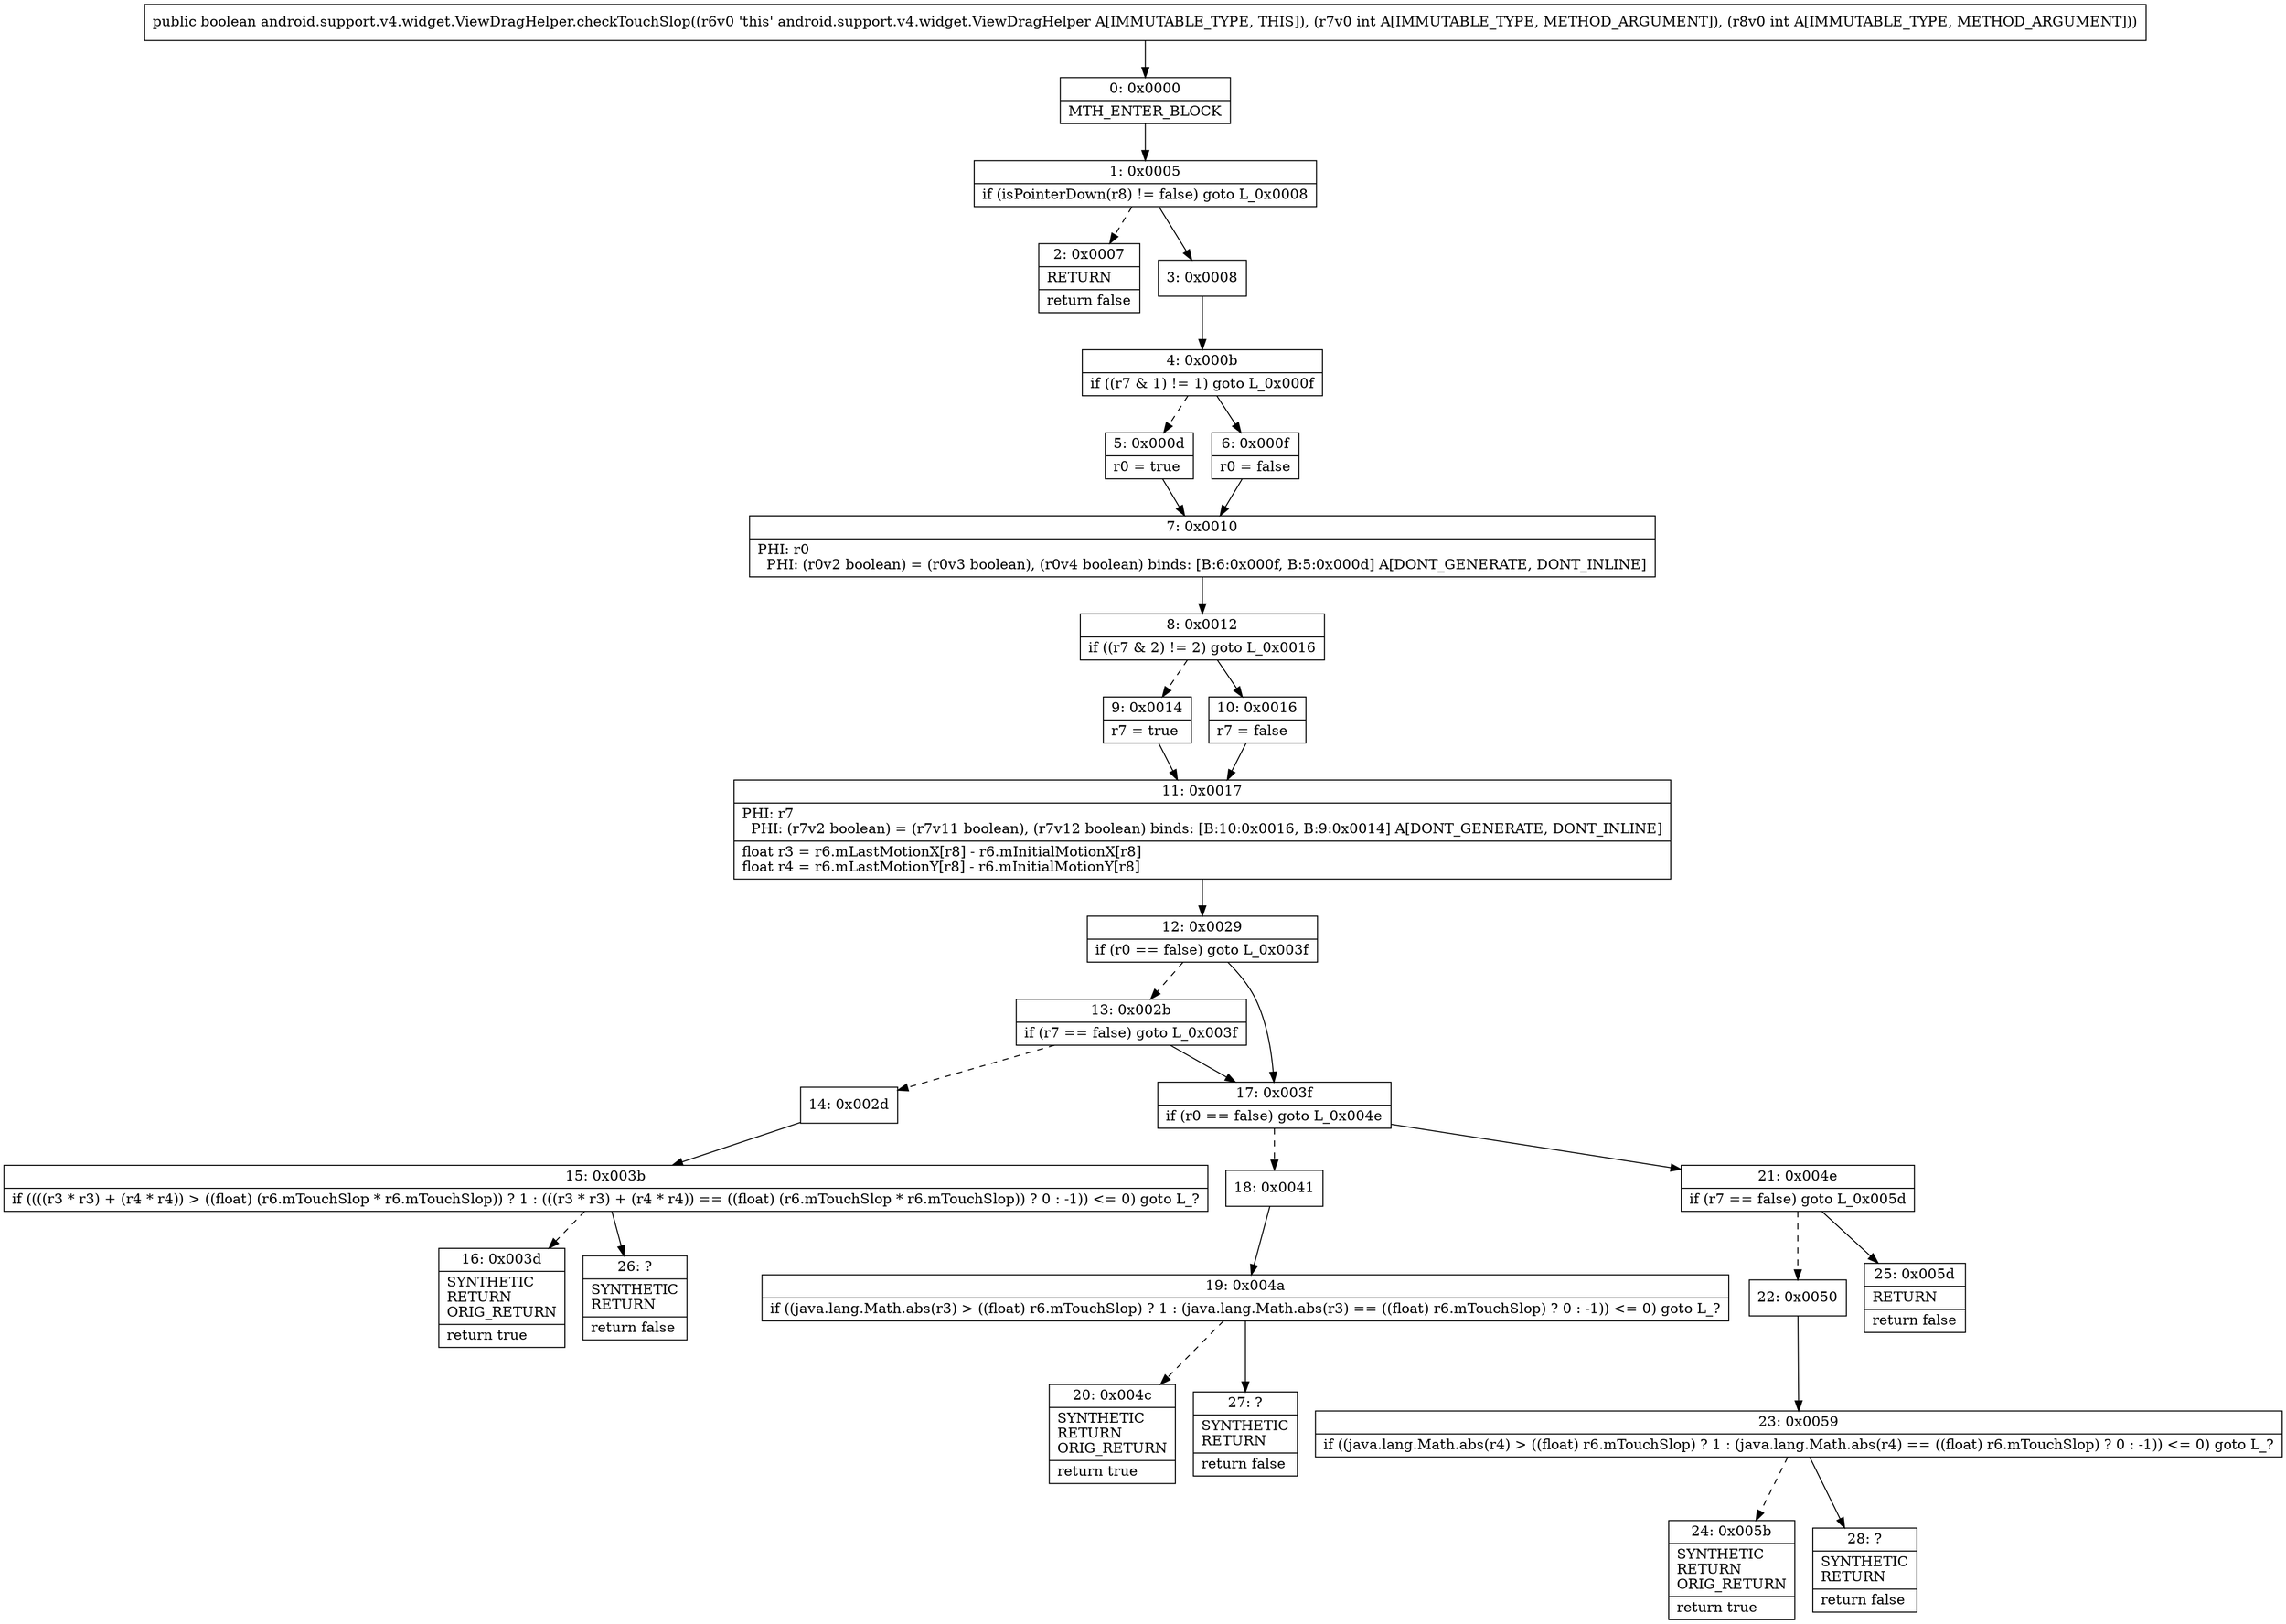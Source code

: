 digraph "CFG forandroid.support.v4.widget.ViewDragHelper.checkTouchSlop(II)Z" {
Node_0 [shape=record,label="{0\:\ 0x0000|MTH_ENTER_BLOCK\l}"];
Node_1 [shape=record,label="{1\:\ 0x0005|if (isPointerDown(r8) != false) goto L_0x0008\l}"];
Node_2 [shape=record,label="{2\:\ 0x0007|RETURN\l|return false\l}"];
Node_3 [shape=record,label="{3\:\ 0x0008}"];
Node_4 [shape=record,label="{4\:\ 0x000b|if ((r7 & 1) != 1) goto L_0x000f\l}"];
Node_5 [shape=record,label="{5\:\ 0x000d|r0 = true\l}"];
Node_6 [shape=record,label="{6\:\ 0x000f|r0 = false\l}"];
Node_7 [shape=record,label="{7\:\ 0x0010|PHI: r0 \l  PHI: (r0v2 boolean) = (r0v3 boolean), (r0v4 boolean) binds: [B:6:0x000f, B:5:0x000d] A[DONT_GENERATE, DONT_INLINE]\l}"];
Node_8 [shape=record,label="{8\:\ 0x0012|if ((r7 & 2) != 2) goto L_0x0016\l}"];
Node_9 [shape=record,label="{9\:\ 0x0014|r7 = true\l}"];
Node_10 [shape=record,label="{10\:\ 0x0016|r7 = false\l}"];
Node_11 [shape=record,label="{11\:\ 0x0017|PHI: r7 \l  PHI: (r7v2 boolean) = (r7v11 boolean), (r7v12 boolean) binds: [B:10:0x0016, B:9:0x0014] A[DONT_GENERATE, DONT_INLINE]\l|float r3 = r6.mLastMotionX[r8] \- r6.mInitialMotionX[r8]\lfloat r4 = r6.mLastMotionY[r8] \- r6.mInitialMotionY[r8]\l}"];
Node_12 [shape=record,label="{12\:\ 0x0029|if (r0 == false) goto L_0x003f\l}"];
Node_13 [shape=record,label="{13\:\ 0x002b|if (r7 == false) goto L_0x003f\l}"];
Node_14 [shape=record,label="{14\:\ 0x002d}"];
Node_15 [shape=record,label="{15\:\ 0x003b|if ((((r3 * r3) + (r4 * r4)) \> ((float) (r6.mTouchSlop * r6.mTouchSlop)) ? 1 : (((r3 * r3) + (r4 * r4)) == ((float) (r6.mTouchSlop * r6.mTouchSlop)) ? 0 : \-1)) \<= 0) goto L_?\l}"];
Node_16 [shape=record,label="{16\:\ 0x003d|SYNTHETIC\lRETURN\lORIG_RETURN\l|return true\l}"];
Node_17 [shape=record,label="{17\:\ 0x003f|if (r0 == false) goto L_0x004e\l}"];
Node_18 [shape=record,label="{18\:\ 0x0041}"];
Node_19 [shape=record,label="{19\:\ 0x004a|if ((java.lang.Math.abs(r3) \> ((float) r6.mTouchSlop) ? 1 : (java.lang.Math.abs(r3) == ((float) r6.mTouchSlop) ? 0 : \-1)) \<= 0) goto L_?\l}"];
Node_20 [shape=record,label="{20\:\ 0x004c|SYNTHETIC\lRETURN\lORIG_RETURN\l|return true\l}"];
Node_21 [shape=record,label="{21\:\ 0x004e|if (r7 == false) goto L_0x005d\l}"];
Node_22 [shape=record,label="{22\:\ 0x0050}"];
Node_23 [shape=record,label="{23\:\ 0x0059|if ((java.lang.Math.abs(r4) \> ((float) r6.mTouchSlop) ? 1 : (java.lang.Math.abs(r4) == ((float) r6.mTouchSlop) ? 0 : \-1)) \<= 0) goto L_?\l}"];
Node_24 [shape=record,label="{24\:\ 0x005b|SYNTHETIC\lRETURN\lORIG_RETURN\l|return true\l}"];
Node_25 [shape=record,label="{25\:\ 0x005d|RETURN\l|return false\l}"];
Node_26 [shape=record,label="{26\:\ ?|SYNTHETIC\lRETURN\l|return false\l}"];
Node_27 [shape=record,label="{27\:\ ?|SYNTHETIC\lRETURN\l|return false\l}"];
Node_28 [shape=record,label="{28\:\ ?|SYNTHETIC\lRETURN\l|return false\l}"];
MethodNode[shape=record,label="{public boolean android.support.v4.widget.ViewDragHelper.checkTouchSlop((r6v0 'this' android.support.v4.widget.ViewDragHelper A[IMMUTABLE_TYPE, THIS]), (r7v0 int A[IMMUTABLE_TYPE, METHOD_ARGUMENT]), (r8v0 int A[IMMUTABLE_TYPE, METHOD_ARGUMENT])) }"];
MethodNode -> Node_0;
Node_0 -> Node_1;
Node_1 -> Node_2[style=dashed];
Node_1 -> Node_3;
Node_3 -> Node_4;
Node_4 -> Node_5[style=dashed];
Node_4 -> Node_6;
Node_5 -> Node_7;
Node_6 -> Node_7;
Node_7 -> Node_8;
Node_8 -> Node_9[style=dashed];
Node_8 -> Node_10;
Node_9 -> Node_11;
Node_10 -> Node_11;
Node_11 -> Node_12;
Node_12 -> Node_13[style=dashed];
Node_12 -> Node_17;
Node_13 -> Node_14[style=dashed];
Node_13 -> Node_17;
Node_14 -> Node_15;
Node_15 -> Node_16[style=dashed];
Node_15 -> Node_26;
Node_17 -> Node_18[style=dashed];
Node_17 -> Node_21;
Node_18 -> Node_19;
Node_19 -> Node_20[style=dashed];
Node_19 -> Node_27;
Node_21 -> Node_22[style=dashed];
Node_21 -> Node_25;
Node_22 -> Node_23;
Node_23 -> Node_24[style=dashed];
Node_23 -> Node_28;
}

